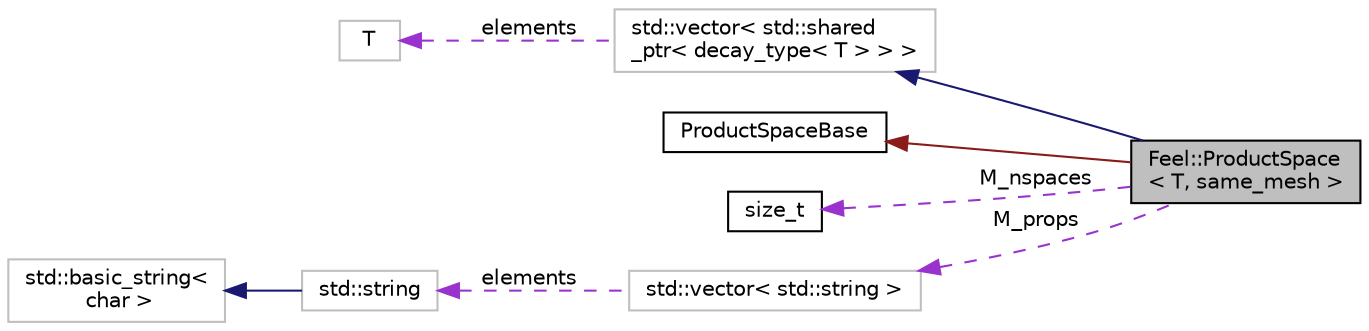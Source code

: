 digraph "Feel::ProductSpace&lt; T, same_mesh &gt;"
{
 // LATEX_PDF_SIZE
  edge [fontname="Helvetica",fontsize="10",labelfontname="Helvetica",labelfontsize="10"];
  node [fontname="Helvetica",fontsize="10",shape=record];
  rankdir="LR";
  Node1 [label="Feel::ProductSpace\l\< T, same_mesh \>",height=0.2,width=0.4,color="black", fillcolor="grey75", style="filled", fontcolor="black",tooltip=" "];
  Node2 -> Node1 [dir="back",color="midnightblue",fontsize="10",style="solid",fontname="Helvetica"];
  Node2 [label="std::vector\< std::shared\l_ptr\< decay_type\< T \> \> \>",height=0.2,width=0.4,color="grey75", fillcolor="white", style="filled",tooltip="STL class."];
  Node3 -> Node2 [dir="back",color="darkorchid3",fontsize="10",style="dashed",label=" elements" ,fontname="Helvetica"];
  Node3 [label="T",height=0.2,width=0.4,color="grey75", fillcolor="white", style="filled",tooltip=" "];
  Node4 -> Node1 [dir="back",color="firebrick4",fontsize="10",style="solid",fontname="Helvetica"];
  Node4 [label="ProductSpaceBase",height=0.2,width=0.4,color="black", fillcolor="white", style="filled",URL="$classProductSpaceBase.html",tooltip=" "];
  Node5 -> Node1 [dir="back",color="darkorchid3",fontsize="10",style="dashed",label=" M_nspaces" ,fontname="Helvetica"];
  Node5 [label="size_t",height=0.2,width=0.4,color="black", fillcolor="white", style="filled",URL="$classsize__t.html",tooltip=" "];
  Node6 -> Node1 [dir="back",color="darkorchid3",fontsize="10",style="dashed",label=" M_props" ,fontname="Helvetica"];
  Node6 [label="std::vector\< std::string \>",height=0.2,width=0.4,color="grey75", fillcolor="white", style="filled",tooltip=" "];
  Node7 -> Node6 [dir="back",color="darkorchid3",fontsize="10",style="dashed",label=" elements" ,fontname="Helvetica"];
  Node7 [label="std::string",height=0.2,width=0.4,color="grey75", fillcolor="white", style="filled",tooltip="STL class."];
  Node8 -> Node7 [dir="back",color="midnightblue",fontsize="10",style="solid",fontname="Helvetica"];
  Node8 [label="std::basic_string\<\l char \>",height=0.2,width=0.4,color="grey75", fillcolor="white", style="filled",tooltip="STL class."];
}
